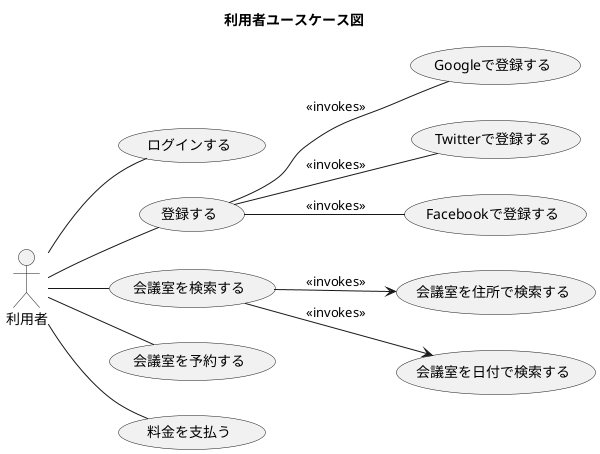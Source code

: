 @startuml
left to right direction
title 利用者ユースケース図

actor 利用者
usecase ログインする
usecase 登録する
usecase Googleで登録する
usecase Twitterで登録する
usecase Facebookで登録する
usecase 会議室を検索する
usecase 会議室を住所で検索する
usecase 会議室を日付で検索する
usecase 会議室を予約する
usecase 料金を支払う
利用者 -- ログインする
利用者 -- 登録する
利用者 -- 会議室を検索する
利用者 -- 会議室を予約する
利用者 -- 料金を支払う
会議室を検索する --> 会議室を日付で検索する : <<invokes>>
会議室を検索する --> 会議室を住所で検索する : <<invokes>>
登録する -- Googleで登録する : <<invokes>>
登録する -- Twitterで登録する : <<invokes>>
登録する -- Facebookで登録する : <<invokes>>
@enduml